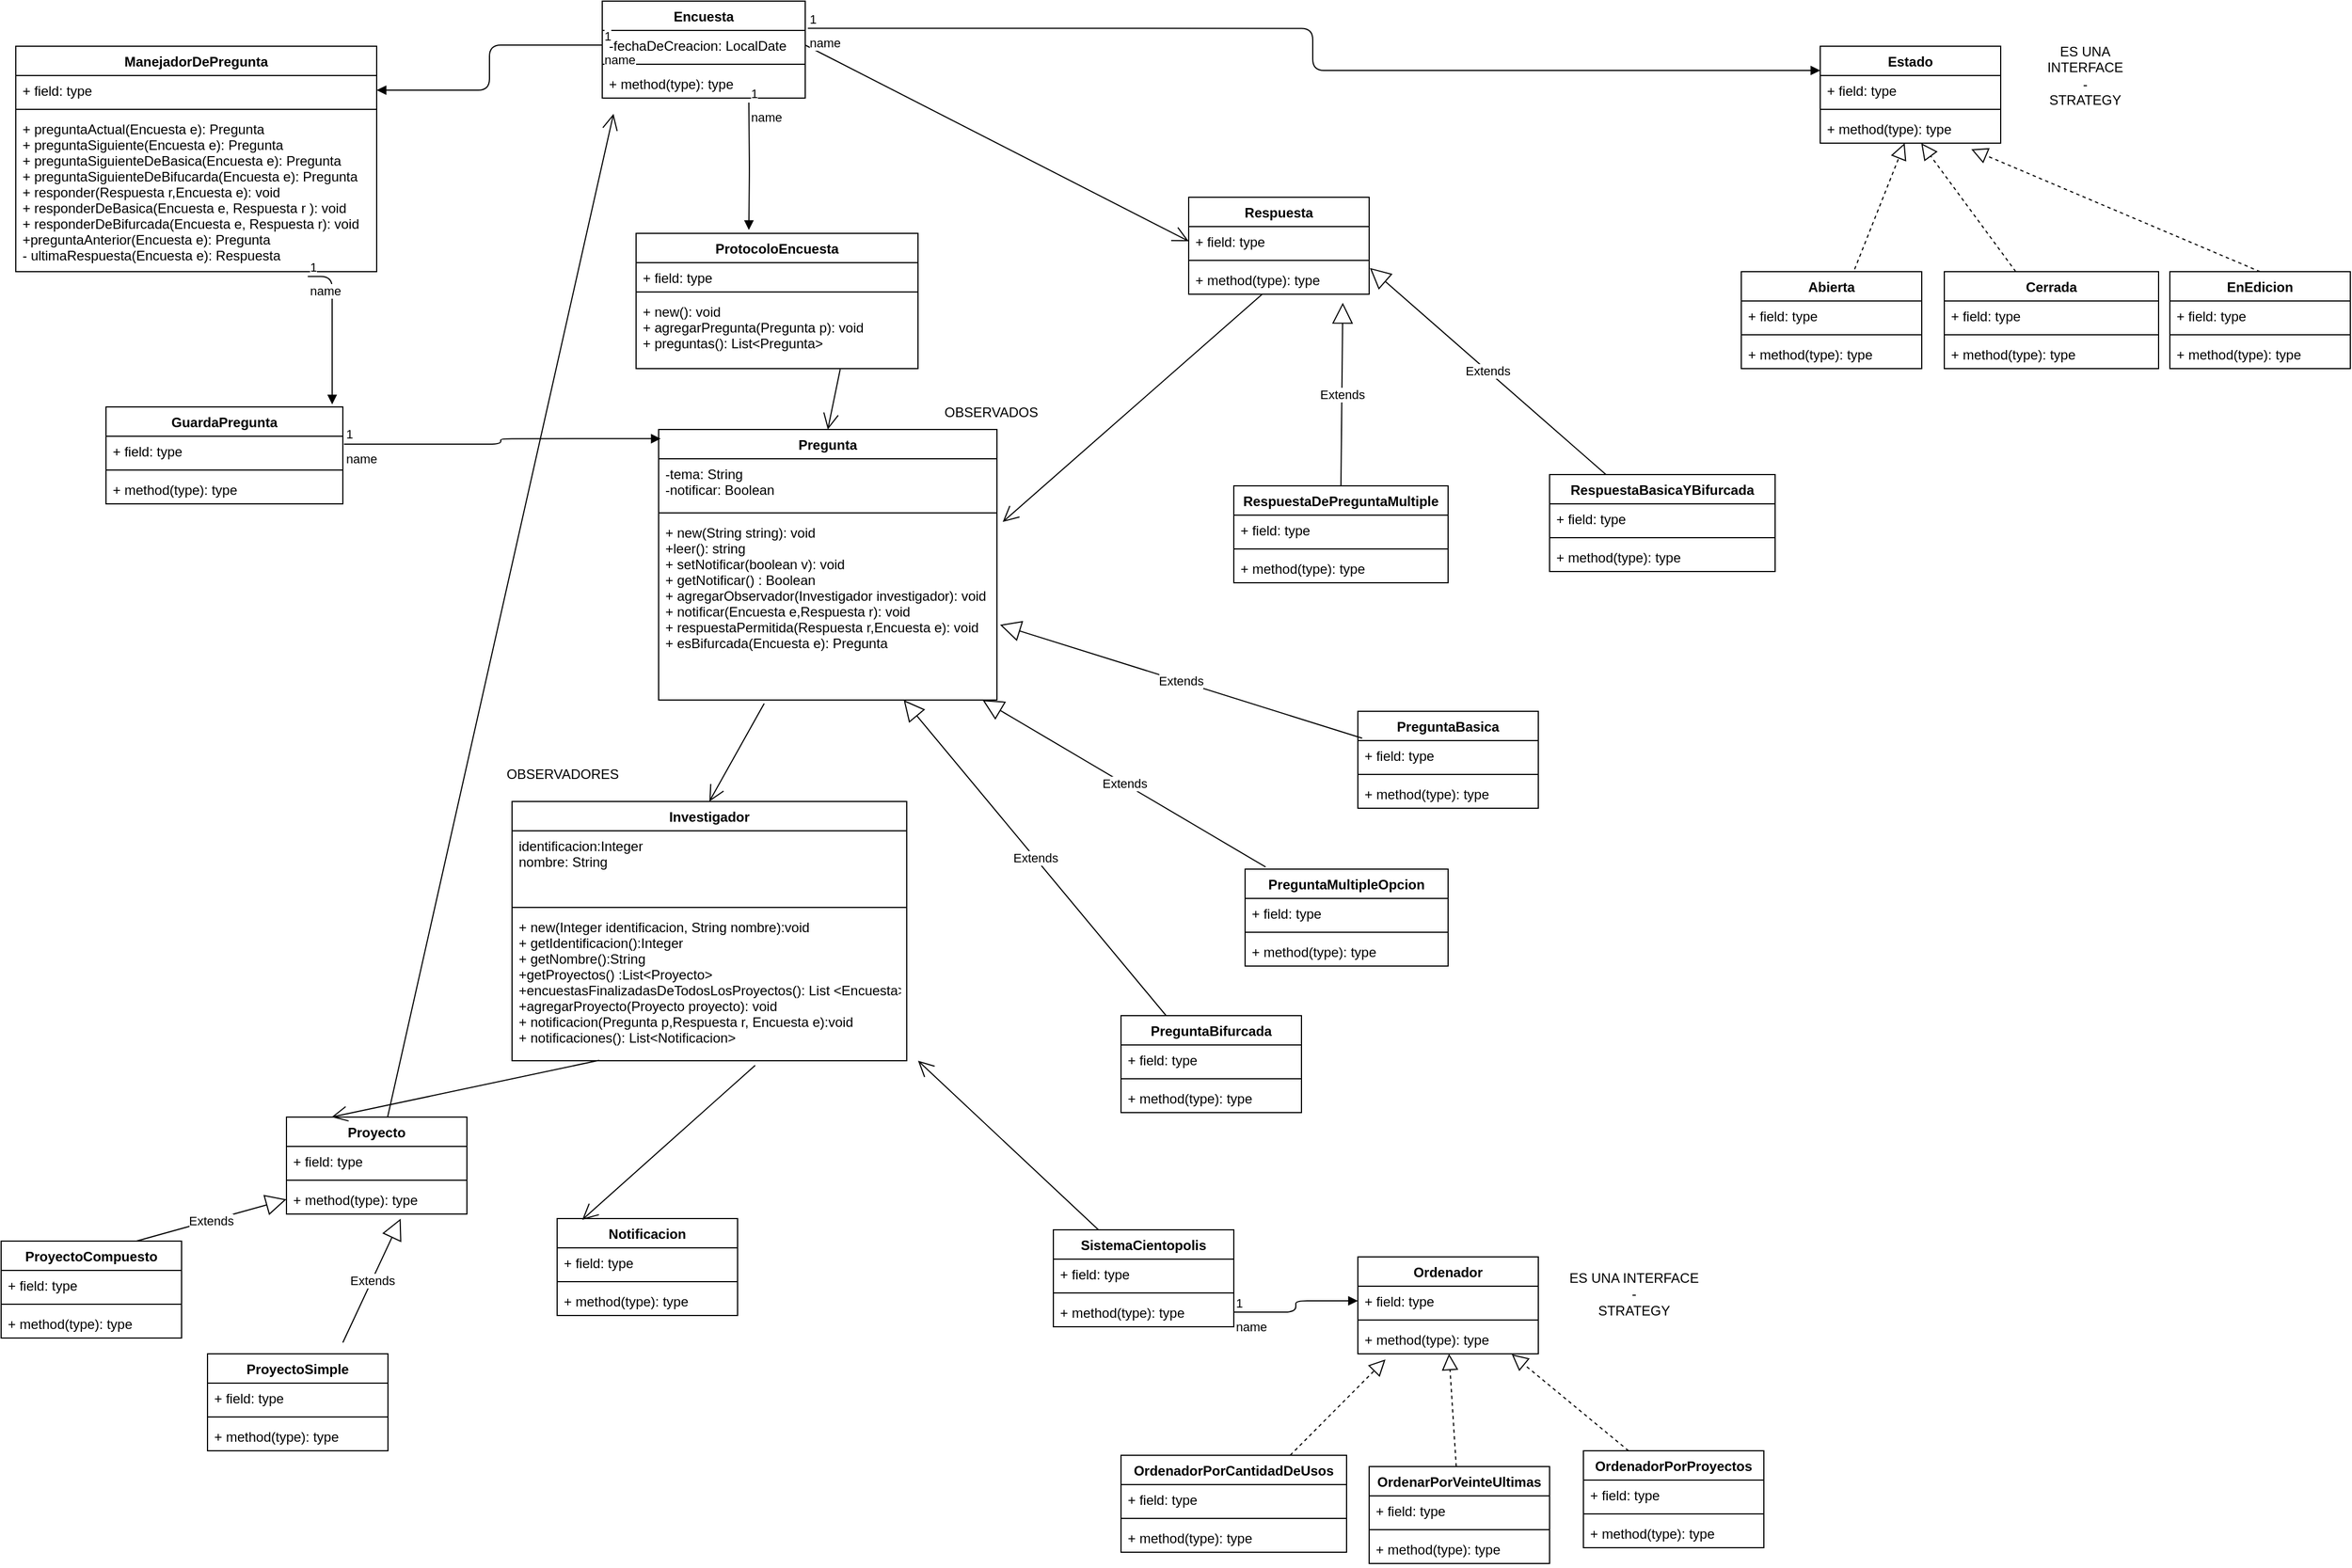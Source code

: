<mxfile version="13.9.2" type="device"><diagram id="wPA_ZRXCYKFpsfiw1qx0" name="Page-1"><mxGraphModel dx="2331" dy="682" grid="1" gridSize="10" guides="1" tooltips="1" connect="1" arrows="1" fold="1" page="1" pageScale="1" pageWidth="827" pageHeight="1169" math="0" shadow="0"><root><mxCell id="0"/><mxCell id="1" parent="0"/><mxCell id="DGukr2AYoXNBmfYaGi59-1" value="Encuesta" style="swimlane;fontStyle=1;align=center;verticalAlign=top;childLayout=stackLayout;horizontal=1;startSize=26;horizontalStack=0;resizeParent=1;resizeParentMax=0;resizeLast=0;collapsible=1;marginBottom=0;" parent="1" vertex="1"><mxGeometry x="40" y="30" width="180" height="86" as="geometry"/></mxCell><mxCell id="DGukr2AYoXNBmfYaGi59-2" value="-fechaDeCreacion: LocalDate" style="text;strokeColor=none;fillColor=none;align=left;verticalAlign=top;spacingLeft=4;spacingRight=4;overflow=hidden;rotatable=0;points=[[0,0.5],[1,0.5]];portConstraint=eastwest;" parent="DGukr2AYoXNBmfYaGi59-1" vertex="1"><mxGeometry y="26" width="180" height="26" as="geometry"/></mxCell><mxCell id="DGukr2AYoXNBmfYaGi59-3" value="" style="line;strokeWidth=1;fillColor=none;align=left;verticalAlign=middle;spacingTop=-1;spacingLeft=3;spacingRight=3;rotatable=0;labelPosition=right;points=[];portConstraint=eastwest;" parent="DGukr2AYoXNBmfYaGi59-1" vertex="1"><mxGeometry y="52" width="180" height="8" as="geometry"/></mxCell><mxCell id="DGukr2AYoXNBmfYaGi59-4" value="+ method(type): type" style="text;strokeColor=none;fillColor=none;align=left;verticalAlign=top;spacingLeft=4;spacingRight=4;overflow=hidden;rotatable=0;points=[[0,0.5],[1,0.5]];portConstraint=eastwest;" parent="DGukr2AYoXNBmfYaGi59-1" vertex="1"><mxGeometry y="60" width="180" height="26" as="geometry"/></mxCell><mxCell id="9HXwe65hnHd6Y-zKIxUV-1" value="ProtocoloEncuesta" style="swimlane;fontStyle=1;align=center;verticalAlign=top;childLayout=stackLayout;horizontal=1;startSize=26;horizontalStack=0;resizeParent=1;resizeParentMax=0;resizeLast=0;collapsible=1;marginBottom=0;" vertex="1" parent="1"><mxGeometry x="70" y="236" width="250" height="120" as="geometry"/></mxCell><mxCell id="9HXwe65hnHd6Y-zKIxUV-2" value="+ field: type" style="text;strokeColor=none;fillColor=none;align=left;verticalAlign=top;spacingLeft=4;spacingRight=4;overflow=hidden;rotatable=0;points=[[0,0.5],[1,0.5]];portConstraint=eastwest;" vertex="1" parent="9HXwe65hnHd6Y-zKIxUV-1"><mxGeometry y="26" width="250" height="22" as="geometry"/></mxCell><mxCell id="9HXwe65hnHd6Y-zKIxUV-3" value="" style="line;strokeWidth=1;fillColor=none;align=left;verticalAlign=middle;spacingTop=-1;spacingLeft=3;spacingRight=3;rotatable=0;labelPosition=right;points=[];portConstraint=eastwest;" vertex="1" parent="9HXwe65hnHd6Y-zKIxUV-1"><mxGeometry y="48" width="250" height="8" as="geometry"/></mxCell><mxCell id="9HXwe65hnHd6Y-zKIxUV-4" value="+ new(): void&#10;+ agregarPregunta(Pregunta p): void&#10;+ preguntas(): List&lt;Pregunta&gt; &#10;" style="text;strokeColor=none;fillColor=none;align=left;verticalAlign=top;spacingLeft=4;spacingRight=4;overflow=hidden;rotatable=0;points=[[0,0.5],[1,0.5]];portConstraint=eastwest;" vertex="1" parent="9HXwe65hnHd6Y-zKIxUV-1"><mxGeometry y="56" width="250" height="64" as="geometry"/></mxCell><mxCell id="9HXwe65hnHd6Y-zKIxUV-6" value="Respuesta" style="swimlane;fontStyle=1;align=center;verticalAlign=top;childLayout=stackLayout;horizontal=1;startSize=26;horizontalStack=0;resizeParent=1;resizeParentMax=0;resizeLast=0;collapsible=1;marginBottom=0;" vertex="1" parent="1"><mxGeometry x="560" y="204" width="160" height="86" as="geometry"/></mxCell><mxCell id="9HXwe65hnHd6Y-zKIxUV-7" value="+ field: type" style="text;strokeColor=none;fillColor=none;align=left;verticalAlign=top;spacingLeft=4;spacingRight=4;overflow=hidden;rotatable=0;points=[[0,0.5],[1,0.5]];portConstraint=eastwest;" vertex="1" parent="9HXwe65hnHd6Y-zKIxUV-6"><mxGeometry y="26" width="160" height="26" as="geometry"/></mxCell><mxCell id="9HXwe65hnHd6Y-zKIxUV-8" value="" style="line;strokeWidth=1;fillColor=none;align=left;verticalAlign=middle;spacingTop=-1;spacingLeft=3;spacingRight=3;rotatable=0;labelPosition=right;points=[];portConstraint=eastwest;" vertex="1" parent="9HXwe65hnHd6Y-zKIxUV-6"><mxGeometry y="52" width="160" height="8" as="geometry"/></mxCell><mxCell id="9HXwe65hnHd6Y-zKIxUV-9" value="+ method(type): type" style="text;strokeColor=none;fillColor=none;align=left;verticalAlign=top;spacingLeft=4;spacingRight=4;overflow=hidden;rotatable=0;points=[[0,0.5],[1,0.5]];portConstraint=eastwest;" vertex="1" parent="9HXwe65hnHd6Y-zKIxUV-6"><mxGeometry y="60" width="160" height="26" as="geometry"/></mxCell><mxCell id="9HXwe65hnHd6Y-zKIxUV-10" value="" style="endArrow=open;endFill=1;endSize=12;html=1;exitX=1;exitY=0.5;exitDx=0;exitDy=0;entryX=0;entryY=0.5;entryDx=0;entryDy=0;" edge="1" parent="1" source="DGukr2AYoXNBmfYaGi59-2" target="9HXwe65hnHd6Y-zKIxUV-7"><mxGeometry width="160" relative="1" as="geometry"><mxPoint x="330" y="280" as="sourcePoint"/><mxPoint x="490" y="280" as="targetPoint"/></mxGeometry></mxCell><mxCell id="9HXwe65hnHd6Y-zKIxUV-11" value="Estado" style="swimlane;fontStyle=1;align=center;verticalAlign=top;childLayout=stackLayout;horizontal=1;startSize=26;horizontalStack=0;resizeParent=1;resizeParentMax=0;resizeLast=0;collapsible=1;marginBottom=0;" vertex="1" parent="1"><mxGeometry x="1120" y="70" width="160" height="86" as="geometry"/></mxCell><mxCell id="9HXwe65hnHd6Y-zKIxUV-12" value="+ field: type" style="text;strokeColor=none;fillColor=none;align=left;verticalAlign=top;spacingLeft=4;spacingRight=4;overflow=hidden;rotatable=0;points=[[0,0.5],[1,0.5]];portConstraint=eastwest;" vertex="1" parent="9HXwe65hnHd6Y-zKIxUV-11"><mxGeometry y="26" width="160" height="26" as="geometry"/></mxCell><mxCell id="9HXwe65hnHd6Y-zKIxUV-13" value="" style="line;strokeWidth=1;fillColor=none;align=left;verticalAlign=middle;spacingTop=-1;spacingLeft=3;spacingRight=3;rotatable=0;labelPosition=right;points=[];portConstraint=eastwest;" vertex="1" parent="9HXwe65hnHd6Y-zKIxUV-11"><mxGeometry y="52" width="160" height="8" as="geometry"/></mxCell><mxCell id="9HXwe65hnHd6Y-zKIxUV-14" value="+ method(type): type" style="text;strokeColor=none;fillColor=none;align=left;verticalAlign=top;spacingLeft=4;spacingRight=4;overflow=hidden;rotatable=0;points=[[0,0.5],[1,0.5]];portConstraint=eastwest;" vertex="1" parent="9HXwe65hnHd6Y-zKIxUV-11"><mxGeometry y="60" width="160" height="26" as="geometry"/></mxCell><mxCell id="9HXwe65hnHd6Y-zKIxUV-16" value="ManejadorDePregunta" style="swimlane;fontStyle=1;align=center;verticalAlign=top;childLayout=stackLayout;horizontal=1;startSize=26;horizontalStack=0;resizeParent=1;resizeParentMax=0;resizeLast=0;collapsible=1;marginBottom=0;" vertex="1" parent="1"><mxGeometry x="-480" y="70" width="320" height="200" as="geometry"/></mxCell><mxCell id="9HXwe65hnHd6Y-zKIxUV-17" value="+ field: type" style="text;strokeColor=none;fillColor=none;align=left;verticalAlign=top;spacingLeft=4;spacingRight=4;overflow=hidden;rotatable=0;points=[[0,0.5],[1,0.5]];portConstraint=eastwest;" vertex="1" parent="9HXwe65hnHd6Y-zKIxUV-16"><mxGeometry y="26" width="320" height="26" as="geometry"/></mxCell><mxCell id="9HXwe65hnHd6Y-zKIxUV-18" value="" style="line;strokeWidth=1;fillColor=none;align=left;verticalAlign=middle;spacingTop=-1;spacingLeft=3;spacingRight=3;rotatable=0;labelPosition=right;points=[];portConstraint=eastwest;" vertex="1" parent="9HXwe65hnHd6Y-zKIxUV-16"><mxGeometry y="52" width="320" height="8" as="geometry"/></mxCell><mxCell id="9HXwe65hnHd6Y-zKIxUV-19" value="+ preguntaActual(Encuesta e): Pregunta&#10;+ preguntaSiguiente(Encuesta e): Pregunta&#10;+ preguntaSiguienteDeBasica(Encuesta e): Pregunta&#10;+ preguntaSiguienteDeBifucarda(Encuesta e): Pregunta&#10;+ responder(Respuesta r,Encuesta e): void&#10;+ responderDeBasica(Encuesta e, Respuesta r ): void&#10;+ responderDeBifurcada(Encuesta e, Respuesta r): void&#10;+preguntaAnterior(Encuesta e): Pregunta&#10;- ultimaRespuesta(Encuesta e): Respuesta" style="text;strokeColor=none;fillColor=none;align=left;verticalAlign=top;spacingLeft=4;spacingRight=4;overflow=hidden;rotatable=0;points=[[0,0.5],[1,0.5]];portConstraint=eastwest;" vertex="1" parent="9HXwe65hnHd6Y-zKIxUV-16"><mxGeometry y="60" width="320" height="140" as="geometry"/></mxCell><mxCell id="9HXwe65hnHd6Y-zKIxUV-21" value="Pregunta" style="swimlane;fontStyle=1;align=center;verticalAlign=top;childLayout=stackLayout;horizontal=1;startSize=26;horizontalStack=0;resizeParent=1;resizeParentMax=0;resizeLast=0;collapsible=1;marginBottom=0;" vertex="1" parent="1"><mxGeometry x="90" y="410" width="300" height="240" as="geometry"/></mxCell><mxCell id="9HXwe65hnHd6Y-zKIxUV-22" value="-tema: String&#10;-notificar: Boolean&#10;" style="text;strokeColor=none;fillColor=none;align=left;verticalAlign=top;spacingLeft=4;spacingRight=4;overflow=hidden;rotatable=0;points=[[0,0.5],[1,0.5]];portConstraint=eastwest;" vertex="1" parent="9HXwe65hnHd6Y-zKIxUV-21"><mxGeometry y="26" width="300" height="44" as="geometry"/></mxCell><mxCell id="9HXwe65hnHd6Y-zKIxUV-23" value="" style="line;strokeWidth=1;fillColor=none;align=left;verticalAlign=middle;spacingTop=-1;spacingLeft=3;spacingRight=3;rotatable=0;labelPosition=right;points=[];portConstraint=eastwest;" vertex="1" parent="9HXwe65hnHd6Y-zKIxUV-21"><mxGeometry y="70" width="300" height="8" as="geometry"/></mxCell><mxCell id="9HXwe65hnHd6Y-zKIxUV-24" value="+ new(String string): void&#10;+leer(): string&#10;+ setNotificar(boolean v): void&#10;+ getNotificar() : Boolean &#10;+ agregarObservador(Investigador investigador): void&#10;+ notificar(Encuesta e,Respuesta r): void &#10;+ respuestaPermitida(Respuesta r,Encuesta e): void &#10;+ esBifurcada(Encuesta e): Pregunta&#10;" style="text;strokeColor=none;fillColor=none;align=left;verticalAlign=top;spacingLeft=4;spacingRight=4;overflow=hidden;rotatable=0;points=[[0,0.5],[1,0.5]];portConstraint=eastwest;" vertex="1" parent="9HXwe65hnHd6Y-zKIxUV-21"><mxGeometry y="78" width="300" height="162" as="geometry"/></mxCell><mxCell id="9HXwe65hnHd6Y-zKIxUV-26" value="Investigador" style="swimlane;fontStyle=1;align=center;verticalAlign=top;childLayout=stackLayout;horizontal=1;startSize=26;horizontalStack=0;resizeParent=1;resizeParentMax=0;resizeLast=0;collapsible=1;marginBottom=0;" vertex="1" parent="1"><mxGeometry x="-40" y="740" width="350" height="230" as="geometry"/></mxCell><mxCell id="9HXwe65hnHd6Y-zKIxUV-27" value="identificacion:Integer&#10;nombre: String" style="text;strokeColor=none;fillColor=none;align=left;verticalAlign=top;spacingLeft=4;spacingRight=4;overflow=hidden;rotatable=0;points=[[0,0.5],[1,0.5]];portConstraint=eastwest;" vertex="1" parent="9HXwe65hnHd6Y-zKIxUV-26"><mxGeometry y="26" width="350" height="64" as="geometry"/></mxCell><mxCell id="9HXwe65hnHd6Y-zKIxUV-28" value="" style="line;strokeWidth=1;fillColor=none;align=left;verticalAlign=middle;spacingTop=-1;spacingLeft=3;spacingRight=3;rotatable=0;labelPosition=right;points=[];portConstraint=eastwest;" vertex="1" parent="9HXwe65hnHd6Y-zKIxUV-26"><mxGeometry y="90" width="350" height="8" as="geometry"/></mxCell><mxCell id="9HXwe65hnHd6Y-zKIxUV-29" value="+ new(Integer identificacion, String nombre):void&#10;+ getIdentificacion():Integer&#10;+ getNombre():String&#10;+getProyectos() :List&lt;Proyecto&gt;&#10;+encuestasFinalizadasDeTodosLosProyectos(): List &lt;Encuesta&gt;&#10;+agregarProyecto(Proyecto proyecto): void&#10;+ notificacion(Pregunta p,Respuesta r, Encuesta e):void&#10;+ notificaciones(): List&lt;Notificacion&gt; " style="text;strokeColor=none;fillColor=none;align=left;verticalAlign=top;spacingLeft=4;spacingRight=4;overflow=hidden;rotatable=0;points=[[0,0.5],[1,0.5]];portConstraint=eastwest;" vertex="1" parent="9HXwe65hnHd6Y-zKIxUV-26"><mxGeometry y="98" width="350" height="132" as="geometry"/></mxCell><mxCell id="9HXwe65hnHd6Y-zKIxUV-30" value="" style="endArrow=open;endFill=1;endSize=12;html=1;exitX=0.312;exitY=1.019;exitDx=0;exitDy=0;exitPerimeter=0;entryX=0.5;entryY=0;entryDx=0;entryDy=0;" edge="1" parent="1" source="9HXwe65hnHd6Y-zKIxUV-24" target="9HXwe65hnHd6Y-zKIxUV-26"><mxGeometry width="160" relative="1" as="geometry"><mxPoint x="330" y="590" as="sourcePoint"/><mxPoint x="490" y="590" as="targetPoint"/></mxGeometry></mxCell><mxCell id="9HXwe65hnHd6Y-zKIxUV-33" value="" style="endArrow=open;endFill=1;endSize=12;html=1;exitX=0.724;exitY=1.01;exitDx=0;exitDy=0;exitPerimeter=0;entryX=0.5;entryY=0;entryDx=0;entryDy=0;" edge="1" parent="1" source="9HXwe65hnHd6Y-zKIxUV-4" target="9HXwe65hnHd6Y-zKIxUV-21"><mxGeometry width="160" relative="1" as="geometry"><mxPoint x="180" y="420" as="sourcePoint"/><mxPoint x="320" y="430" as="targetPoint"/></mxGeometry></mxCell><mxCell id="9HXwe65hnHd6Y-zKIxUV-34" value="Notificacion" style="swimlane;fontStyle=1;align=center;verticalAlign=top;childLayout=stackLayout;horizontal=1;startSize=26;horizontalStack=0;resizeParent=1;resizeParentMax=0;resizeLast=0;collapsible=1;marginBottom=0;" vertex="1" parent="1"><mxGeometry y="1110" width="160" height="86" as="geometry"/></mxCell><mxCell id="9HXwe65hnHd6Y-zKIxUV-35" value="+ field: type" style="text;strokeColor=none;fillColor=none;align=left;verticalAlign=top;spacingLeft=4;spacingRight=4;overflow=hidden;rotatable=0;points=[[0,0.5],[1,0.5]];portConstraint=eastwest;" vertex="1" parent="9HXwe65hnHd6Y-zKIxUV-34"><mxGeometry y="26" width="160" height="26" as="geometry"/></mxCell><mxCell id="9HXwe65hnHd6Y-zKIxUV-36" value="" style="line;strokeWidth=1;fillColor=none;align=left;verticalAlign=middle;spacingTop=-1;spacingLeft=3;spacingRight=3;rotatable=0;labelPosition=right;points=[];portConstraint=eastwest;" vertex="1" parent="9HXwe65hnHd6Y-zKIxUV-34"><mxGeometry y="52" width="160" height="8" as="geometry"/></mxCell><mxCell id="9HXwe65hnHd6Y-zKIxUV-37" value="+ method(type): type" style="text;strokeColor=none;fillColor=none;align=left;verticalAlign=top;spacingLeft=4;spacingRight=4;overflow=hidden;rotatable=0;points=[[0,0.5],[1,0.5]];portConstraint=eastwest;" vertex="1" parent="9HXwe65hnHd6Y-zKIxUV-34"><mxGeometry y="60" width="160" height="26" as="geometry"/></mxCell><mxCell id="9HXwe65hnHd6Y-zKIxUV-42" value="Proyecto" style="swimlane;fontStyle=1;align=center;verticalAlign=top;childLayout=stackLayout;horizontal=1;startSize=26;horizontalStack=0;resizeParent=1;resizeParentMax=0;resizeLast=0;collapsible=1;marginBottom=0;" vertex="1" parent="1"><mxGeometry x="-240" y="1020" width="160" height="86" as="geometry"/></mxCell><mxCell id="9HXwe65hnHd6Y-zKIxUV-43" value="+ field: type" style="text;strokeColor=none;fillColor=none;align=left;verticalAlign=top;spacingLeft=4;spacingRight=4;overflow=hidden;rotatable=0;points=[[0,0.5],[1,0.5]];portConstraint=eastwest;" vertex="1" parent="9HXwe65hnHd6Y-zKIxUV-42"><mxGeometry y="26" width="160" height="26" as="geometry"/></mxCell><mxCell id="9HXwe65hnHd6Y-zKIxUV-44" value="" style="line;strokeWidth=1;fillColor=none;align=left;verticalAlign=middle;spacingTop=-1;spacingLeft=3;spacingRight=3;rotatable=0;labelPosition=right;points=[];portConstraint=eastwest;" vertex="1" parent="9HXwe65hnHd6Y-zKIxUV-42"><mxGeometry y="52" width="160" height="8" as="geometry"/></mxCell><mxCell id="9HXwe65hnHd6Y-zKIxUV-45" value="+ method(type): type" style="text;strokeColor=none;fillColor=none;align=left;verticalAlign=top;spacingLeft=4;spacingRight=4;overflow=hidden;rotatable=0;points=[[0,0.5],[1,0.5]];portConstraint=eastwest;" vertex="1" parent="9HXwe65hnHd6Y-zKIxUV-42"><mxGeometry y="60" width="160" height="26" as="geometry"/></mxCell><mxCell id="9HXwe65hnHd6Y-zKIxUV-47" value="" style="endArrow=open;endFill=1;endSize=12;html=1;exitX=0.616;exitY=1.031;exitDx=0;exitDy=0;exitPerimeter=0;entryX=0.139;entryY=0.013;entryDx=0;entryDy=0;entryPerimeter=0;" edge="1" parent="1" source="9HXwe65hnHd6Y-zKIxUV-29" target="9HXwe65hnHd6Y-zKIxUV-34"><mxGeometry width="160" relative="1" as="geometry"><mxPoint x="150" y="880" as="sourcePoint"/><mxPoint x="340" y="920" as="targetPoint"/></mxGeometry></mxCell><mxCell id="9HXwe65hnHd6Y-zKIxUV-48" value="" style="endArrow=open;endFill=1;endSize=12;html=1;exitX=0.221;exitY=0.997;exitDx=0;exitDy=0;exitPerimeter=0;entryX=0.25;entryY=0;entryDx=0;entryDy=0;" edge="1" parent="1" source="9HXwe65hnHd6Y-zKIxUV-29" target="9HXwe65hnHd6Y-zKIxUV-42"><mxGeometry width="160" relative="1" as="geometry"><mxPoint x="380" y="820" as="sourcePoint"/><mxPoint x="540" y="820" as="targetPoint"/></mxGeometry></mxCell><mxCell id="9HXwe65hnHd6Y-zKIxUV-50" value="" style="endArrow=open;endFill=1;endSize=12;html=1;" edge="1" parent="1" source="9HXwe65hnHd6Y-zKIxUV-42"><mxGeometry width="160" relative="1" as="geometry"><mxPoint x="20" y="1082" as="sourcePoint"/><mxPoint x="50" y="130" as="targetPoint"/></mxGeometry></mxCell><mxCell id="9HXwe65hnHd6Y-zKIxUV-52" value="" style="endArrow=open;endFill=1;endSize=12;html=1;entryX=1.017;entryY=0.025;entryDx=0;entryDy=0;entryPerimeter=0;" edge="1" parent="1" source="9HXwe65hnHd6Y-zKIxUV-9" target="9HXwe65hnHd6Y-zKIxUV-24"><mxGeometry width="160" relative="1" as="geometry"><mxPoint x="320" y="300" as="sourcePoint"/><mxPoint x="480" y="300" as="targetPoint"/></mxGeometry></mxCell><mxCell id="9HXwe65hnHd6Y-zKIxUV-53" value="GuardaPregunta" style="swimlane;fontStyle=1;align=center;verticalAlign=top;childLayout=stackLayout;horizontal=1;startSize=26;horizontalStack=0;resizeParent=1;resizeParentMax=0;resizeLast=0;collapsible=1;marginBottom=0;" vertex="1" parent="1"><mxGeometry x="-400" y="390" width="210" height="86" as="geometry"/></mxCell><mxCell id="9HXwe65hnHd6Y-zKIxUV-54" value="+ field: type" style="text;strokeColor=none;fillColor=none;align=left;verticalAlign=top;spacingLeft=4;spacingRight=4;overflow=hidden;rotatable=0;points=[[0,0.5],[1,0.5]];portConstraint=eastwest;" vertex="1" parent="9HXwe65hnHd6Y-zKIxUV-53"><mxGeometry y="26" width="210" height="26" as="geometry"/></mxCell><mxCell id="9HXwe65hnHd6Y-zKIxUV-55" value="" style="line;strokeWidth=1;fillColor=none;align=left;verticalAlign=middle;spacingTop=-1;spacingLeft=3;spacingRight=3;rotatable=0;labelPosition=right;points=[];portConstraint=eastwest;" vertex="1" parent="9HXwe65hnHd6Y-zKIxUV-53"><mxGeometry y="52" width="210" height="8" as="geometry"/></mxCell><mxCell id="9HXwe65hnHd6Y-zKIxUV-56" value="+ method(type): type" style="text;strokeColor=none;fillColor=none;align=left;verticalAlign=top;spacingLeft=4;spacingRight=4;overflow=hidden;rotatable=0;points=[[0,0.5],[1,0.5]];portConstraint=eastwest;" vertex="1" parent="9HXwe65hnHd6Y-zKIxUV-53"><mxGeometry y="60" width="210" height="26" as="geometry"/></mxCell><mxCell id="9HXwe65hnHd6Y-zKIxUV-61" value="ES UNA INTERFACE&lt;br&gt;-&lt;br&gt;STRATEGY" style="text;html=1;strokeColor=none;fillColor=none;align=center;verticalAlign=middle;whiteSpace=wrap;rounded=0;" vertex="1" parent="1"><mxGeometry x="1300" y="36" width="110" height="120" as="geometry"/></mxCell><mxCell id="9HXwe65hnHd6Y-zKIxUV-62" value="Abierta" style="swimlane;fontStyle=1;align=center;verticalAlign=top;childLayout=stackLayout;horizontal=1;startSize=26;horizontalStack=0;resizeParent=1;resizeParentMax=0;resizeLast=0;collapsible=1;marginBottom=0;" vertex="1" parent="1"><mxGeometry x="1050" y="270" width="160" height="86" as="geometry"/></mxCell><mxCell id="9HXwe65hnHd6Y-zKIxUV-63" value="+ field: type" style="text;strokeColor=none;fillColor=none;align=left;verticalAlign=top;spacingLeft=4;spacingRight=4;overflow=hidden;rotatable=0;points=[[0,0.5],[1,0.5]];portConstraint=eastwest;" vertex="1" parent="9HXwe65hnHd6Y-zKIxUV-62"><mxGeometry y="26" width="160" height="26" as="geometry"/></mxCell><mxCell id="9HXwe65hnHd6Y-zKIxUV-64" value="" style="line;strokeWidth=1;fillColor=none;align=left;verticalAlign=middle;spacingTop=-1;spacingLeft=3;spacingRight=3;rotatable=0;labelPosition=right;points=[];portConstraint=eastwest;" vertex="1" parent="9HXwe65hnHd6Y-zKIxUV-62"><mxGeometry y="52" width="160" height="8" as="geometry"/></mxCell><mxCell id="9HXwe65hnHd6Y-zKIxUV-65" value="+ method(type): type" style="text;strokeColor=none;fillColor=none;align=left;verticalAlign=top;spacingLeft=4;spacingRight=4;overflow=hidden;rotatable=0;points=[[0,0.5],[1,0.5]];portConstraint=eastwest;" vertex="1" parent="9HXwe65hnHd6Y-zKIxUV-62"><mxGeometry y="60" width="160" height="26" as="geometry"/></mxCell><mxCell id="9HXwe65hnHd6Y-zKIxUV-67" value="" style="endArrow=block;dashed=1;endFill=0;endSize=12;html=1;exitX=0.628;exitY=-0.025;exitDx=0;exitDy=0;exitPerimeter=0;" edge="1" parent="1" source="9HXwe65hnHd6Y-zKIxUV-62" target="9HXwe65hnHd6Y-zKIxUV-14"><mxGeometry width="160" relative="1" as="geometry"><mxPoint x="1000" y="490" as="sourcePoint"/><mxPoint x="1160" y="490" as="targetPoint"/></mxGeometry></mxCell><mxCell id="9HXwe65hnHd6Y-zKIxUV-68" value="Cerrada" style="swimlane;fontStyle=1;align=center;verticalAlign=top;childLayout=stackLayout;horizontal=1;startSize=26;horizontalStack=0;resizeParent=1;resizeParentMax=0;resizeLast=0;collapsible=1;marginBottom=0;" vertex="1" parent="1"><mxGeometry x="1230" y="270" width="190" height="86" as="geometry"/></mxCell><mxCell id="9HXwe65hnHd6Y-zKIxUV-69" value="+ field: type" style="text;strokeColor=none;fillColor=none;align=left;verticalAlign=top;spacingLeft=4;spacingRight=4;overflow=hidden;rotatable=0;points=[[0,0.5],[1,0.5]];portConstraint=eastwest;" vertex="1" parent="9HXwe65hnHd6Y-zKIxUV-68"><mxGeometry y="26" width="190" height="26" as="geometry"/></mxCell><mxCell id="9HXwe65hnHd6Y-zKIxUV-70" value="" style="line;strokeWidth=1;fillColor=none;align=left;verticalAlign=middle;spacingTop=-1;spacingLeft=3;spacingRight=3;rotatable=0;labelPosition=right;points=[];portConstraint=eastwest;" vertex="1" parent="9HXwe65hnHd6Y-zKIxUV-68"><mxGeometry y="52" width="190" height="8" as="geometry"/></mxCell><mxCell id="9HXwe65hnHd6Y-zKIxUV-71" value="+ method(type): type" style="text;strokeColor=none;fillColor=none;align=left;verticalAlign=top;spacingLeft=4;spacingRight=4;overflow=hidden;rotatable=0;points=[[0,0.5],[1,0.5]];portConstraint=eastwest;" vertex="1" parent="9HXwe65hnHd6Y-zKIxUV-68"><mxGeometry y="60" width="190" height="26" as="geometry"/></mxCell><mxCell id="9HXwe65hnHd6Y-zKIxUV-72" value="EnEdicion" style="swimlane;fontStyle=1;align=center;verticalAlign=top;childLayout=stackLayout;horizontal=1;startSize=26;horizontalStack=0;resizeParent=1;resizeParentMax=0;resizeLast=0;collapsible=1;marginBottom=0;" vertex="1" parent="1"><mxGeometry x="1430" y="270" width="160" height="86" as="geometry"/></mxCell><mxCell id="9HXwe65hnHd6Y-zKIxUV-73" value="+ field: type" style="text;strokeColor=none;fillColor=none;align=left;verticalAlign=top;spacingLeft=4;spacingRight=4;overflow=hidden;rotatable=0;points=[[0,0.5],[1,0.5]];portConstraint=eastwest;" vertex="1" parent="9HXwe65hnHd6Y-zKIxUV-72"><mxGeometry y="26" width="160" height="26" as="geometry"/></mxCell><mxCell id="9HXwe65hnHd6Y-zKIxUV-74" value="" style="line;strokeWidth=1;fillColor=none;align=left;verticalAlign=middle;spacingTop=-1;spacingLeft=3;spacingRight=3;rotatable=0;labelPosition=right;points=[];portConstraint=eastwest;" vertex="1" parent="9HXwe65hnHd6Y-zKIxUV-72"><mxGeometry y="52" width="160" height="8" as="geometry"/></mxCell><mxCell id="9HXwe65hnHd6Y-zKIxUV-75" value="+ method(type): type" style="text;strokeColor=none;fillColor=none;align=left;verticalAlign=top;spacingLeft=4;spacingRight=4;overflow=hidden;rotatable=0;points=[[0,0.5],[1,0.5]];portConstraint=eastwest;" vertex="1" parent="9HXwe65hnHd6Y-zKIxUV-72"><mxGeometry y="60" width="160" height="26" as="geometry"/></mxCell><mxCell id="9HXwe65hnHd6Y-zKIxUV-76" value="" style="endArrow=block;dashed=1;endFill=0;endSize=12;html=1;" edge="1" parent="1" source="9HXwe65hnHd6Y-zKIxUV-68" target="9HXwe65hnHd6Y-zKIxUV-14"><mxGeometry width="160" relative="1" as="geometry"><mxPoint x="1000" y="490" as="sourcePoint"/><mxPoint x="1160" y="490" as="targetPoint"/></mxGeometry></mxCell><mxCell id="9HXwe65hnHd6Y-zKIxUV-77" value="" style="endArrow=block;dashed=1;endFill=0;endSize=12;html=1;entryX=0.837;entryY=1.209;entryDx=0;entryDy=0;entryPerimeter=0;exitX=0.5;exitY=0;exitDx=0;exitDy=0;" edge="1" parent="1" source="9HXwe65hnHd6Y-zKIxUV-72" target="9HXwe65hnHd6Y-zKIxUV-14"><mxGeometry width="160" relative="1" as="geometry"><mxPoint x="1000" y="490" as="sourcePoint"/><mxPoint x="1160" y="490" as="targetPoint"/></mxGeometry></mxCell><mxCell id="9HXwe65hnHd6Y-zKIxUV-79" value="PreguntaBasica" style="swimlane;fontStyle=1;align=center;verticalAlign=top;childLayout=stackLayout;horizontal=1;startSize=26;horizontalStack=0;resizeParent=1;resizeParentMax=0;resizeLast=0;collapsible=1;marginBottom=0;" vertex="1" parent="1"><mxGeometry x="710" y="660" width="160" height="86" as="geometry"/></mxCell><mxCell id="9HXwe65hnHd6Y-zKIxUV-80" value="+ field: type" style="text;strokeColor=none;fillColor=none;align=left;verticalAlign=top;spacingLeft=4;spacingRight=4;overflow=hidden;rotatable=0;points=[[0,0.5],[1,0.5]];portConstraint=eastwest;" vertex="1" parent="9HXwe65hnHd6Y-zKIxUV-79"><mxGeometry y="26" width="160" height="26" as="geometry"/></mxCell><mxCell id="9HXwe65hnHd6Y-zKIxUV-81" value="" style="line;strokeWidth=1;fillColor=none;align=left;verticalAlign=middle;spacingTop=-1;spacingLeft=3;spacingRight=3;rotatable=0;labelPosition=right;points=[];portConstraint=eastwest;" vertex="1" parent="9HXwe65hnHd6Y-zKIxUV-79"><mxGeometry y="52" width="160" height="8" as="geometry"/></mxCell><mxCell id="9HXwe65hnHd6Y-zKIxUV-82" value="+ method(type): type" style="text;strokeColor=none;fillColor=none;align=left;verticalAlign=top;spacingLeft=4;spacingRight=4;overflow=hidden;rotatable=0;points=[[0,0.5],[1,0.5]];portConstraint=eastwest;" vertex="1" parent="9HXwe65hnHd6Y-zKIxUV-79"><mxGeometry y="60" width="160" height="26" as="geometry"/></mxCell><mxCell id="9HXwe65hnHd6Y-zKIxUV-83" value="PreguntaMultipleOpcion" style="swimlane;fontStyle=1;align=center;verticalAlign=top;childLayout=stackLayout;horizontal=1;startSize=26;horizontalStack=0;resizeParent=1;resizeParentMax=0;resizeLast=0;collapsible=1;marginBottom=0;" vertex="1" parent="1"><mxGeometry x="610" y="800" width="180" height="86" as="geometry"/></mxCell><mxCell id="9HXwe65hnHd6Y-zKIxUV-84" value="+ field: type" style="text;strokeColor=none;fillColor=none;align=left;verticalAlign=top;spacingLeft=4;spacingRight=4;overflow=hidden;rotatable=0;points=[[0,0.5],[1,0.5]];portConstraint=eastwest;" vertex="1" parent="9HXwe65hnHd6Y-zKIxUV-83"><mxGeometry y="26" width="180" height="26" as="geometry"/></mxCell><mxCell id="9HXwe65hnHd6Y-zKIxUV-85" value="" style="line;strokeWidth=1;fillColor=none;align=left;verticalAlign=middle;spacingTop=-1;spacingLeft=3;spacingRight=3;rotatable=0;labelPosition=right;points=[];portConstraint=eastwest;" vertex="1" parent="9HXwe65hnHd6Y-zKIxUV-83"><mxGeometry y="52" width="180" height="8" as="geometry"/></mxCell><mxCell id="9HXwe65hnHd6Y-zKIxUV-86" value="+ method(type): type" style="text;strokeColor=none;fillColor=none;align=left;verticalAlign=top;spacingLeft=4;spacingRight=4;overflow=hidden;rotatable=0;points=[[0,0.5],[1,0.5]];portConstraint=eastwest;" vertex="1" parent="9HXwe65hnHd6Y-zKIxUV-83"><mxGeometry y="60" width="180" height="26" as="geometry"/></mxCell><mxCell id="9HXwe65hnHd6Y-zKIxUV-87" value="PreguntaBifurcada" style="swimlane;fontStyle=1;align=center;verticalAlign=top;childLayout=stackLayout;horizontal=1;startSize=26;horizontalStack=0;resizeParent=1;resizeParentMax=0;resizeLast=0;collapsible=1;marginBottom=0;" vertex="1" parent="1"><mxGeometry x="500" y="930" width="160" height="86" as="geometry"/></mxCell><mxCell id="9HXwe65hnHd6Y-zKIxUV-88" value="+ field: type" style="text;strokeColor=none;fillColor=none;align=left;verticalAlign=top;spacingLeft=4;spacingRight=4;overflow=hidden;rotatable=0;points=[[0,0.5],[1,0.5]];portConstraint=eastwest;" vertex="1" parent="9HXwe65hnHd6Y-zKIxUV-87"><mxGeometry y="26" width="160" height="26" as="geometry"/></mxCell><mxCell id="9HXwe65hnHd6Y-zKIxUV-89" value="" style="line;strokeWidth=1;fillColor=none;align=left;verticalAlign=middle;spacingTop=-1;spacingLeft=3;spacingRight=3;rotatable=0;labelPosition=right;points=[];portConstraint=eastwest;" vertex="1" parent="9HXwe65hnHd6Y-zKIxUV-87"><mxGeometry y="52" width="160" height="8" as="geometry"/></mxCell><mxCell id="9HXwe65hnHd6Y-zKIxUV-90" value="+ method(type): type" style="text;strokeColor=none;fillColor=none;align=left;verticalAlign=top;spacingLeft=4;spacingRight=4;overflow=hidden;rotatable=0;points=[[0,0.5],[1,0.5]];portConstraint=eastwest;" vertex="1" parent="9HXwe65hnHd6Y-zKIxUV-87"><mxGeometry y="60" width="160" height="26" as="geometry"/></mxCell><mxCell id="9HXwe65hnHd6Y-zKIxUV-91" value="Extends" style="endArrow=block;endSize=16;endFill=0;html=1;exitX=0.25;exitY=0;exitDx=0;exitDy=0;" edge="1" parent="1" source="9HXwe65hnHd6Y-zKIxUV-87" target="9HXwe65hnHd6Y-zKIxUV-24"><mxGeometry width="160" relative="1" as="geometry"><mxPoint x="620" y="760" as="sourcePoint"/><mxPoint x="780" y="760" as="targetPoint"/></mxGeometry></mxCell><mxCell id="9HXwe65hnHd6Y-zKIxUV-92" value="Extends" style="endArrow=block;endSize=16;endFill=0;html=1;exitX=0.101;exitY=-0.022;exitDx=0;exitDy=0;exitPerimeter=0;" edge="1" parent="1" source="9HXwe65hnHd6Y-zKIxUV-83" target="9HXwe65hnHd6Y-zKIxUV-24"><mxGeometry width="160" relative="1" as="geometry"><mxPoint x="620" y="760" as="sourcePoint"/><mxPoint x="780" y="760" as="targetPoint"/></mxGeometry></mxCell><mxCell id="9HXwe65hnHd6Y-zKIxUV-93" value="Extends" style="endArrow=block;endSize=16;endFill=0;html=1;entryX=1.009;entryY=0.588;entryDx=0;entryDy=0;entryPerimeter=0;exitX=0.024;exitY=-0.082;exitDx=0;exitDy=0;exitPerimeter=0;" edge="1" parent="1" source="9HXwe65hnHd6Y-zKIxUV-80" target="9HXwe65hnHd6Y-zKIxUV-24"><mxGeometry width="160" relative="1" as="geometry"><mxPoint x="620" y="760" as="sourcePoint"/><mxPoint x="780" y="760" as="targetPoint"/></mxGeometry></mxCell><mxCell id="9HXwe65hnHd6Y-zKIxUV-94" value="ProyectoCompuesto" style="swimlane;fontStyle=1;align=center;verticalAlign=top;childLayout=stackLayout;horizontal=1;startSize=26;horizontalStack=0;resizeParent=1;resizeParentMax=0;resizeLast=0;collapsible=1;marginBottom=0;" vertex="1" parent="1"><mxGeometry x="-493" y="1130" width="160" height="86" as="geometry"/></mxCell><mxCell id="9HXwe65hnHd6Y-zKIxUV-95" value="+ field: type" style="text;strokeColor=none;fillColor=none;align=left;verticalAlign=top;spacingLeft=4;spacingRight=4;overflow=hidden;rotatable=0;points=[[0,0.5],[1,0.5]];portConstraint=eastwest;" vertex="1" parent="9HXwe65hnHd6Y-zKIxUV-94"><mxGeometry y="26" width="160" height="26" as="geometry"/></mxCell><mxCell id="9HXwe65hnHd6Y-zKIxUV-96" value="" style="line;strokeWidth=1;fillColor=none;align=left;verticalAlign=middle;spacingTop=-1;spacingLeft=3;spacingRight=3;rotatable=0;labelPosition=right;points=[];portConstraint=eastwest;" vertex="1" parent="9HXwe65hnHd6Y-zKIxUV-94"><mxGeometry y="52" width="160" height="8" as="geometry"/></mxCell><mxCell id="9HXwe65hnHd6Y-zKIxUV-97" value="+ method(type): type" style="text;strokeColor=none;fillColor=none;align=left;verticalAlign=top;spacingLeft=4;spacingRight=4;overflow=hidden;rotatable=0;points=[[0,0.5],[1,0.5]];portConstraint=eastwest;" vertex="1" parent="9HXwe65hnHd6Y-zKIxUV-94"><mxGeometry y="60" width="160" height="26" as="geometry"/></mxCell><mxCell id="9HXwe65hnHd6Y-zKIxUV-98" value="ProyectoSimple" style="swimlane;fontStyle=1;align=center;verticalAlign=top;childLayout=stackLayout;horizontal=1;startSize=26;horizontalStack=0;resizeParent=1;resizeParentMax=0;resizeLast=0;collapsible=1;marginBottom=0;" vertex="1" parent="1"><mxGeometry x="-310" y="1230" width="160" height="86" as="geometry"/></mxCell><mxCell id="9HXwe65hnHd6Y-zKIxUV-99" value="+ field: type" style="text;strokeColor=none;fillColor=none;align=left;verticalAlign=top;spacingLeft=4;spacingRight=4;overflow=hidden;rotatable=0;points=[[0,0.5],[1,0.5]];portConstraint=eastwest;" vertex="1" parent="9HXwe65hnHd6Y-zKIxUV-98"><mxGeometry y="26" width="160" height="26" as="geometry"/></mxCell><mxCell id="9HXwe65hnHd6Y-zKIxUV-100" value="" style="line;strokeWidth=1;fillColor=none;align=left;verticalAlign=middle;spacingTop=-1;spacingLeft=3;spacingRight=3;rotatable=0;labelPosition=right;points=[];portConstraint=eastwest;" vertex="1" parent="9HXwe65hnHd6Y-zKIxUV-98"><mxGeometry y="52" width="160" height="8" as="geometry"/></mxCell><mxCell id="9HXwe65hnHd6Y-zKIxUV-101" value="+ method(type): type" style="text;strokeColor=none;fillColor=none;align=left;verticalAlign=top;spacingLeft=4;spacingRight=4;overflow=hidden;rotatable=0;points=[[0,0.5],[1,0.5]];portConstraint=eastwest;" vertex="1" parent="9HXwe65hnHd6Y-zKIxUV-98"><mxGeometry y="60" width="160" height="26" as="geometry"/></mxCell><mxCell id="9HXwe65hnHd6Y-zKIxUV-103" value="Extends" style="endArrow=block;endSize=16;endFill=0;html=1;exitX=0.75;exitY=0;exitDx=0;exitDy=0;entryX=0;entryY=0.5;entryDx=0;entryDy=0;" edge="1" parent="1" source="9HXwe65hnHd6Y-zKIxUV-94" target="9HXwe65hnHd6Y-zKIxUV-45"><mxGeometry width="160" relative="1" as="geometry"><mxPoint x="-60" y="920" as="sourcePoint"/><mxPoint x="-250" y="1090" as="targetPoint"/></mxGeometry></mxCell><mxCell id="9HXwe65hnHd6Y-zKIxUV-104" value="Extends" style="endArrow=block;endSize=16;endFill=0;html=1;entryX=0.633;entryY=1.159;entryDx=0;entryDy=0;entryPerimeter=0;" edge="1" parent="1" target="9HXwe65hnHd6Y-zKIxUV-45"><mxGeometry width="160" relative="1" as="geometry"><mxPoint x="-190" y="1220" as="sourcePoint"/><mxPoint x="100" y="920" as="targetPoint"/></mxGeometry></mxCell><mxCell id="9HXwe65hnHd6Y-zKIxUV-105" value="RespuestaDePreguntaMultiple" style="swimlane;fontStyle=1;align=center;verticalAlign=top;childLayout=stackLayout;horizontal=1;startSize=26;horizontalStack=0;resizeParent=1;resizeParentMax=0;resizeLast=0;collapsible=1;marginBottom=0;" vertex="1" parent="1"><mxGeometry x="600" y="460" width="190" height="86" as="geometry"/></mxCell><mxCell id="9HXwe65hnHd6Y-zKIxUV-106" value="+ field: type" style="text;strokeColor=none;fillColor=none;align=left;verticalAlign=top;spacingLeft=4;spacingRight=4;overflow=hidden;rotatable=0;points=[[0,0.5],[1,0.5]];portConstraint=eastwest;" vertex="1" parent="9HXwe65hnHd6Y-zKIxUV-105"><mxGeometry y="26" width="190" height="26" as="geometry"/></mxCell><mxCell id="9HXwe65hnHd6Y-zKIxUV-107" value="" style="line;strokeWidth=1;fillColor=none;align=left;verticalAlign=middle;spacingTop=-1;spacingLeft=3;spacingRight=3;rotatable=0;labelPosition=right;points=[];portConstraint=eastwest;" vertex="1" parent="9HXwe65hnHd6Y-zKIxUV-105"><mxGeometry y="52" width="190" height="8" as="geometry"/></mxCell><mxCell id="9HXwe65hnHd6Y-zKIxUV-108" value="+ method(type): type" style="text;strokeColor=none;fillColor=none;align=left;verticalAlign=top;spacingLeft=4;spacingRight=4;overflow=hidden;rotatable=0;points=[[0,0.5],[1,0.5]];portConstraint=eastwest;" vertex="1" parent="9HXwe65hnHd6Y-zKIxUV-105"><mxGeometry y="60" width="190" height="26" as="geometry"/></mxCell><mxCell id="9HXwe65hnHd6Y-zKIxUV-109" value="Extends" style="endArrow=block;endSize=16;endFill=0;html=1;exitX=0.5;exitY=0;exitDx=0;exitDy=0;entryX=0.854;entryY=1.291;entryDx=0;entryDy=0;entryPerimeter=0;" edge="1" parent="1" source="9HXwe65hnHd6Y-zKIxUV-105" target="9HXwe65hnHd6Y-zKIxUV-9"><mxGeometry width="160" relative="1" as="geometry"><mxPoint x="720" y="410" as="sourcePoint"/><mxPoint x="880" y="410" as="targetPoint"/></mxGeometry></mxCell><mxCell id="9HXwe65hnHd6Y-zKIxUV-110" value="RespuestaBasicaYBifurcada" style="swimlane;fontStyle=1;align=center;verticalAlign=top;childLayout=stackLayout;horizontal=1;startSize=26;horizontalStack=0;resizeParent=1;resizeParentMax=0;resizeLast=0;collapsible=1;marginBottom=0;" vertex="1" parent="1"><mxGeometry x="880" y="450" width="200" height="86" as="geometry"/></mxCell><mxCell id="9HXwe65hnHd6Y-zKIxUV-111" value="+ field: type" style="text;strokeColor=none;fillColor=none;align=left;verticalAlign=top;spacingLeft=4;spacingRight=4;overflow=hidden;rotatable=0;points=[[0,0.5],[1,0.5]];portConstraint=eastwest;" vertex="1" parent="9HXwe65hnHd6Y-zKIxUV-110"><mxGeometry y="26" width="200" height="26" as="geometry"/></mxCell><mxCell id="9HXwe65hnHd6Y-zKIxUV-112" value="" style="line;strokeWidth=1;fillColor=none;align=left;verticalAlign=middle;spacingTop=-1;spacingLeft=3;spacingRight=3;rotatable=0;labelPosition=right;points=[];portConstraint=eastwest;" vertex="1" parent="9HXwe65hnHd6Y-zKIxUV-110"><mxGeometry y="52" width="200" height="8" as="geometry"/></mxCell><mxCell id="9HXwe65hnHd6Y-zKIxUV-113" value="+ method(type): type" style="text;strokeColor=none;fillColor=none;align=left;verticalAlign=top;spacingLeft=4;spacingRight=4;overflow=hidden;rotatable=0;points=[[0,0.5],[1,0.5]];portConstraint=eastwest;" vertex="1" parent="9HXwe65hnHd6Y-zKIxUV-110"><mxGeometry y="60" width="200" height="26" as="geometry"/></mxCell><mxCell id="9HXwe65hnHd6Y-zKIxUV-115" value="Extends" style="endArrow=block;endSize=16;endFill=0;html=1;entryX=1.004;entryY=0.104;entryDx=0;entryDy=0;entryPerimeter=0;exitX=0.25;exitY=0;exitDx=0;exitDy=0;" edge="1" parent="1" source="9HXwe65hnHd6Y-zKIxUV-110" target="9HXwe65hnHd6Y-zKIxUV-9"><mxGeometry width="160" relative="1" as="geometry"><mxPoint x="720" y="410" as="sourcePoint"/><mxPoint x="880" y="410" as="targetPoint"/></mxGeometry></mxCell><mxCell id="9HXwe65hnHd6Y-zKIxUV-116" value="SistemaCientopolis" style="swimlane;fontStyle=1;align=center;verticalAlign=top;childLayout=stackLayout;horizontal=1;startSize=26;horizontalStack=0;resizeParent=1;resizeParentMax=0;resizeLast=0;collapsible=1;marginBottom=0;" vertex="1" parent="1"><mxGeometry x="440" y="1120" width="160" height="86" as="geometry"/></mxCell><mxCell id="9HXwe65hnHd6Y-zKIxUV-117" value="+ field: type" style="text;strokeColor=none;fillColor=none;align=left;verticalAlign=top;spacingLeft=4;spacingRight=4;overflow=hidden;rotatable=0;points=[[0,0.5],[1,0.5]];portConstraint=eastwest;" vertex="1" parent="9HXwe65hnHd6Y-zKIxUV-116"><mxGeometry y="26" width="160" height="26" as="geometry"/></mxCell><mxCell id="9HXwe65hnHd6Y-zKIxUV-118" value="" style="line;strokeWidth=1;fillColor=none;align=left;verticalAlign=middle;spacingTop=-1;spacingLeft=3;spacingRight=3;rotatable=0;labelPosition=right;points=[];portConstraint=eastwest;" vertex="1" parent="9HXwe65hnHd6Y-zKIxUV-116"><mxGeometry y="52" width="160" height="8" as="geometry"/></mxCell><mxCell id="9HXwe65hnHd6Y-zKIxUV-119" value="+ method(type): type" style="text;strokeColor=none;fillColor=none;align=left;verticalAlign=top;spacingLeft=4;spacingRight=4;overflow=hidden;rotatable=0;points=[[0,0.5],[1,0.5]];portConstraint=eastwest;" vertex="1" parent="9HXwe65hnHd6Y-zKIxUV-116"><mxGeometry y="60" width="160" height="26" as="geometry"/></mxCell><mxCell id="9HXwe65hnHd6Y-zKIxUV-120" value="Ordenador" style="swimlane;fontStyle=1;align=center;verticalAlign=top;childLayout=stackLayout;horizontal=1;startSize=26;horizontalStack=0;resizeParent=1;resizeParentMax=0;resizeLast=0;collapsible=1;marginBottom=0;" vertex="1" parent="1"><mxGeometry x="710" y="1144" width="160" height="86" as="geometry"/></mxCell><mxCell id="9HXwe65hnHd6Y-zKIxUV-121" value="+ field: type" style="text;strokeColor=none;fillColor=none;align=left;verticalAlign=top;spacingLeft=4;spacingRight=4;overflow=hidden;rotatable=0;points=[[0,0.5],[1,0.5]];portConstraint=eastwest;" vertex="1" parent="9HXwe65hnHd6Y-zKIxUV-120"><mxGeometry y="26" width="160" height="26" as="geometry"/></mxCell><mxCell id="9HXwe65hnHd6Y-zKIxUV-122" value="" style="line;strokeWidth=1;fillColor=none;align=left;verticalAlign=middle;spacingTop=-1;spacingLeft=3;spacingRight=3;rotatable=0;labelPosition=right;points=[];portConstraint=eastwest;" vertex="1" parent="9HXwe65hnHd6Y-zKIxUV-120"><mxGeometry y="52" width="160" height="8" as="geometry"/></mxCell><mxCell id="9HXwe65hnHd6Y-zKIxUV-123" value="+ method(type): type" style="text;strokeColor=none;fillColor=none;align=left;verticalAlign=top;spacingLeft=4;spacingRight=4;overflow=hidden;rotatable=0;points=[[0,0.5],[1,0.5]];portConstraint=eastwest;" vertex="1" parent="9HXwe65hnHd6Y-zKIxUV-120"><mxGeometry y="60" width="160" height="26" as="geometry"/></mxCell><mxCell id="9HXwe65hnHd6Y-zKIxUV-124" value="ES UNA INTERFACE&lt;br&gt;-&lt;br&gt;STRATEGY" style="text;html=1;strokeColor=none;fillColor=none;align=center;verticalAlign=middle;whiteSpace=wrap;rounded=0;" vertex="1" parent="1"><mxGeometry x="890" y="1137" width="130" height="80" as="geometry"/></mxCell><mxCell id="9HXwe65hnHd6Y-zKIxUV-125" value="OrdenadorPorCantidadDeUsos" style="swimlane;fontStyle=1;align=center;verticalAlign=top;childLayout=stackLayout;horizontal=1;startSize=26;horizontalStack=0;resizeParent=1;resizeParentMax=0;resizeLast=0;collapsible=1;marginBottom=0;" vertex="1" parent="1"><mxGeometry x="500" y="1320" width="200" height="86" as="geometry"/></mxCell><mxCell id="9HXwe65hnHd6Y-zKIxUV-126" value="+ field: type" style="text;strokeColor=none;fillColor=none;align=left;verticalAlign=top;spacingLeft=4;spacingRight=4;overflow=hidden;rotatable=0;points=[[0,0.5],[1,0.5]];portConstraint=eastwest;" vertex="1" parent="9HXwe65hnHd6Y-zKIxUV-125"><mxGeometry y="26" width="200" height="26" as="geometry"/></mxCell><mxCell id="9HXwe65hnHd6Y-zKIxUV-127" value="" style="line;strokeWidth=1;fillColor=none;align=left;verticalAlign=middle;spacingTop=-1;spacingLeft=3;spacingRight=3;rotatable=0;labelPosition=right;points=[];portConstraint=eastwest;" vertex="1" parent="9HXwe65hnHd6Y-zKIxUV-125"><mxGeometry y="52" width="200" height="8" as="geometry"/></mxCell><mxCell id="9HXwe65hnHd6Y-zKIxUV-128" value="+ method(type): type" style="text;strokeColor=none;fillColor=none;align=left;verticalAlign=top;spacingLeft=4;spacingRight=4;overflow=hidden;rotatable=0;points=[[0,0.5],[1,0.5]];portConstraint=eastwest;" vertex="1" parent="9HXwe65hnHd6Y-zKIxUV-125"><mxGeometry y="60" width="200" height="26" as="geometry"/></mxCell><mxCell id="9HXwe65hnHd6Y-zKIxUV-129" value="OrdenarPorVeinteUltimas" style="swimlane;fontStyle=1;align=center;verticalAlign=top;childLayout=stackLayout;horizontal=1;startSize=26;horizontalStack=0;resizeParent=1;resizeParentMax=0;resizeLast=0;collapsible=1;marginBottom=0;" vertex="1" parent="1"><mxGeometry x="720" y="1330" width="160" height="86" as="geometry"/></mxCell><mxCell id="9HXwe65hnHd6Y-zKIxUV-130" value="+ field: type" style="text;strokeColor=none;fillColor=none;align=left;verticalAlign=top;spacingLeft=4;spacingRight=4;overflow=hidden;rotatable=0;points=[[0,0.5],[1,0.5]];portConstraint=eastwest;" vertex="1" parent="9HXwe65hnHd6Y-zKIxUV-129"><mxGeometry y="26" width="160" height="26" as="geometry"/></mxCell><mxCell id="9HXwe65hnHd6Y-zKIxUV-131" value="" style="line;strokeWidth=1;fillColor=none;align=left;verticalAlign=middle;spacingTop=-1;spacingLeft=3;spacingRight=3;rotatable=0;labelPosition=right;points=[];portConstraint=eastwest;" vertex="1" parent="9HXwe65hnHd6Y-zKIxUV-129"><mxGeometry y="52" width="160" height="8" as="geometry"/></mxCell><mxCell id="9HXwe65hnHd6Y-zKIxUV-132" value="+ method(type): type" style="text;strokeColor=none;fillColor=none;align=left;verticalAlign=top;spacingLeft=4;spacingRight=4;overflow=hidden;rotatable=0;points=[[0,0.5],[1,0.5]];portConstraint=eastwest;" vertex="1" parent="9HXwe65hnHd6Y-zKIxUV-129"><mxGeometry y="60" width="160" height="26" as="geometry"/></mxCell><mxCell id="9HXwe65hnHd6Y-zKIxUV-133" value="OrdenadorPorProyectos" style="swimlane;fontStyle=1;align=center;verticalAlign=top;childLayout=stackLayout;horizontal=1;startSize=26;horizontalStack=0;resizeParent=1;resizeParentMax=0;resizeLast=0;collapsible=1;marginBottom=0;" vertex="1" parent="1"><mxGeometry x="910" y="1316" width="160" height="86" as="geometry"/></mxCell><mxCell id="9HXwe65hnHd6Y-zKIxUV-134" value="+ field: type" style="text;strokeColor=none;fillColor=none;align=left;verticalAlign=top;spacingLeft=4;spacingRight=4;overflow=hidden;rotatable=0;points=[[0,0.5],[1,0.5]];portConstraint=eastwest;" vertex="1" parent="9HXwe65hnHd6Y-zKIxUV-133"><mxGeometry y="26" width="160" height="26" as="geometry"/></mxCell><mxCell id="9HXwe65hnHd6Y-zKIxUV-135" value="" style="line;strokeWidth=1;fillColor=none;align=left;verticalAlign=middle;spacingTop=-1;spacingLeft=3;spacingRight=3;rotatable=0;labelPosition=right;points=[];portConstraint=eastwest;" vertex="1" parent="9HXwe65hnHd6Y-zKIxUV-133"><mxGeometry y="52" width="160" height="8" as="geometry"/></mxCell><mxCell id="9HXwe65hnHd6Y-zKIxUV-136" value="+ method(type): type" style="text;strokeColor=none;fillColor=none;align=left;verticalAlign=top;spacingLeft=4;spacingRight=4;overflow=hidden;rotatable=0;points=[[0,0.5],[1,0.5]];portConstraint=eastwest;" vertex="1" parent="9HXwe65hnHd6Y-zKIxUV-133"><mxGeometry y="60" width="160" height="26" as="geometry"/></mxCell><mxCell id="9HXwe65hnHd6Y-zKIxUV-137" value="" style="endArrow=block;dashed=1;endFill=0;endSize=12;html=1;exitX=0.75;exitY=0;exitDx=0;exitDy=0;entryX=0.153;entryY=1.192;entryDx=0;entryDy=0;entryPerimeter=0;" edge="1" parent="1" source="9HXwe65hnHd6Y-zKIxUV-125" target="9HXwe65hnHd6Y-zKIxUV-123"><mxGeometry width="160" relative="1" as="geometry"><mxPoint x="1040" y="800" as="sourcePoint"/><mxPoint x="1200" y="800" as="targetPoint"/></mxGeometry></mxCell><mxCell id="9HXwe65hnHd6Y-zKIxUV-138" value="" style="endArrow=block;dashed=1;endFill=0;endSize=12;html=1;" edge="1" parent="1" source="9HXwe65hnHd6Y-zKIxUV-129" target="9HXwe65hnHd6Y-zKIxUV-123"><mxGeometry width="160" relative="1" as="geometry"><mxPoint x="1040" y="800" as="sourcePoint"/><mxPoint x="1200" y="800" as="targetPoint"/></mxGeometry></mxCell><mxCell id="9HXwe65hnHd6Y-zKIxUV-139" value="" style="endArrow=block;dashed=1;endFill=0;endSize=12;html=1;exitX=0.25;exitY=0;exitDx=0;exitDy=0;entryX=0.853;entryY=1.016;entryDx=0;entryDy=0;entryPerimeter=0;" edge="1" parent="1" source="9HXwe65hnHd6Y-zKIxUV-133" target="9HXwe65hnHd6Y-zKIxUV-123"><mxGeometry width="160" relative="1" as="geometry"><mxPoint x="1040" y="800" as="sourcePoint"/><mxPoint x="1220" y="810" as="targetPoint"/></mxGeometry></mxCell><mxCell id="9HXwe65hnHd6Y-zKIxUV-141" value="" style="endArrow=open;endFill=1;endSize=12;html=1;exitX=0.25;exitY=0;exitDx=0;exitDy=0;" edge="1" parent="1" source="9HXwe65hnHd6Y-zKIxUV-116"><mxGeometry width="160" relative="1" as="geometry"><mxPoint x="750" y="940" as="sourcePoint"/><mxPoint x="320" y="970" as="targetPoint"/></mxGeometry></mxCell><mxCell id="9HXwe65hnHd6Y-zKIxUV-142" value="name" style="endArrow=block;endFill=1;html=1;edgeStyle=orthogonalEdgeStyle;align=left;verticalAlign=top;entryX=0;entryY=0.5;entryDx=0;entryDy=0;exitX=1;exitY=0.5;exitDx=0;exitDy=0;" edge="1" parent="1" source="9HXwe65hnHd6Y-zKIxUV-119" target="9HXwe65hnHd6Y-zKIxUV-121"><mxGeometry x="-1" relative="1" as="geometry"><mxPoint x="630" y="1030" as="sourcePoint"/><mxPoint x="790" y="1030" as="targetPoint"/></mxGeometry></mxCell><mxCell id="9HXwe65hnHd6Y-zKIxUV-143" value="1" style="edgeLabel;resizable=0;html=1;align=left;verticalAlign=bottom;" connectable="0" vertex="1" parent="9HXwe65hnHd6Y-zKIxUV-142"><mxGeometry x="-1" relative="1" as="geometry"/></mxCell><mxCell id="9HXwe65hnHd6Y-zKIxUV-144" value="name" style="endArrow=block;endFill=1;html=1;edgeStyle=orthogonalEdgeStyle;align=left;verticalAlign=top;entryX=0.4;entryY=-0.025;entryDx=0;entryDy=0;entryPerimeter=0;" edge="1" parent="1" target="9HXwe65hnHd6Y-zKIxUV-1"><mxGeometry x="-1" relative="1" as="geometry"><mxPoint x="170" y="120" as="sourcePoint"/><mxPoint x="510" y="260" as="targetPoint"/></mxGeometry></mxCell><mxCell id="9HXwe65hnHd6Y-zKIxUV-145" value="1" style="edgeLabel;resizable=0;html=1;align=left;verticalAlign=bottom;" connectable="0" vertex="1" parent="9HXwe65hnHd6Y-zKIxUV-144"><mxGeometry x="-1" relative="1" as="geometry"/></mxCell><mxCell id="9HXwe65hnHd6Y-zKIxUV-146" value="name" style="endArrow=block;endFill=1;html=1;edgeStyle=orthogonalEdgeStyle;align=left;verticalAlign=top;exitX=1.013;exitY=-0.071;exitDx=0;exitDy=0;exitPerimeter=0;entryX=0;entryY=0.25;entryDx=0;entryDy=0;" edge="1" parent="1" source="DGukr2AYoXNBmfYaGi59-2" target="9HXwe65hnHd6Y-zKIxUV-11"><mxGeometry x="-1" relative="1" as="geometry"><mxPoint x="350" y="260" as="sourcePoint"/><mxPoint x="510" y="260" as="targetPoint"/></mxGeometry></mxCell><mxCell id="9HXwe65hnHd6Y-zKIxUV-147" value="1" style="edgeLabel;resizable=0;html=1;align=left;verticalAlign=bottom;" connectable="0" vertex="1" parent="9HXwe65hnHd6Y-zKIxUV-146"><mxGeometry x="-1" relative="1" as="geometry"/></mxCell><mxCell id="9HXwe65hnHd6Y-zKIxUV-148" value="name" style="endArrow=block;endFill=1;html=1;edgeStyle=orthogonalEdgeStyle;align=left;verticalAlign=top;entryX=1;entryY=0.5;entryDx=0;entryDy=0;exitX=0;exitY=0.5;exitDx=0;exitDy=0;" edge="1" parent="1" source="DGukr2AYoXNBmfYaGi59-2" target="9HXwe65hnHd6Y-zKIxUV-17"><mxGeometry x="-1" relative="1" as="geometry"><mxPoint x="350" y="260" as="sourcePoint"/><mxPoint x="510" y="260" as="targetPoint"/></mxGeometry></mxCell><mxCell id="9HXwe65hnHd6Y-zKIxUV-149" value="1" style="edgeLabel;resizable=0;html=1;align=left;verticalAlign=bottom;" connectable="0" vertex="1" parent="9HXwe65hnHd6Y-zKIxUV-148"><mxGeometry x="-1" relative="1" as="geometry"/></mxCell><mxCell id="9HXwe65hnHd6Y-zKIxUV-153" value="name" style="endArrow=block;endFill=1;html=1;edgeStyle=orthogonalEdgeStyle;align=left;verticalAlign=top;entryX=0.955;entryY=-0.026;entryDx=0;entryDy=0;entryPerimeter=0;exitX=0.809;exitY=1.03;exitDx=0;exitDy=0;exitPerimeter=0;" edge="1" parent="1" source="9HXwe65hnHd6Y-zKIxUV-19" target="9HXwe65hnHd6Y-zKIxUV-53"><mxGeometry x="-1" relative="1" as="geometry"><mxPoint x="-260" y="300" as="sourcePoint"/><mxPoint x="540" y="460" as="targetPoint"/><Array as="points"><mxPoint x="-199" y="274"/></Array></mxGeometry></mxCell><mxCell id="9HXwe65hnHd6Y-zKIxUV-154" value="1" style="edgeLabel;resizable=0;html=1;align=left;verticalAlign=bottom;" connectable="0" vertex="1" parent="9HXwe65hnHd6Y-zKIxUV-153"><mxGeometry x="-1" relative="1" as="geometry"/></mxCell><mxCell id="9HXwe65hnHd6Y-zKIxUV-155" value="name" style="endArrow=block;endFill=1;html=1;edgeStyle=orthogonalEdgeStyle;align=left;verticalAlign=top;exitX=1.005;exitY=0.269;exitDx=0;exitDy=0;entryX=0.006;entryY=0.034;entryDx=0;entryDy=0;entryPerimeter=0;exitPerimeter=0;" edge="1" parent="1" source="9HXwe65hnHd6Y-zKIxUV-54" target="9HXwe65hnHd6Y-zKIxUV-21"><mxGeometry x="-1" relative="1" as="geometry"><mxPoint x="100" y="250" as="sourcePoint"/><mxPoint x="260" y="250" as="targetPoint"/></mxGeometry></mxCell><mxCell id="9HXwe65hnHd6Y-zKIxUV-156" value="1" style="edgeLabel;resizable=0;html=1;align=left;verticalAlign=bottom;" connectable="0" vertex="1" parent="9HXwe65hnHd6Y-zKIxUV-155"><mxGeometry x="-1" relative="1" as="geometry"/></mxCell><mxCell id="9HXwe65hnHd6Y-zKIxUV-157" value="OBSERVADORES" style="text;html=1;strokeColor=none;fillColor=none;align=center;verticalAlign=middle;whiteSpace=wrap;rounded=0;" vertex="1" parent="1"><mxGeometry x="-60" y="686" width="130" height="60" as="geometry"/></mxCell><mxCell id="9HXwe65hnHd6Y-zKIxUV-158" value="OBSERVADOS" style="text;html=1;strokeColor=none;fillColor=none;align=center;verticalAlign=middle;whiteSpace=wrap;rounded=0;" vertex="1" parent="1"><mxGeometry x="320" y="370" width="130" height="50" as="geometry"/></mxCell></root></mxGraphModel></diagram></mxfile>